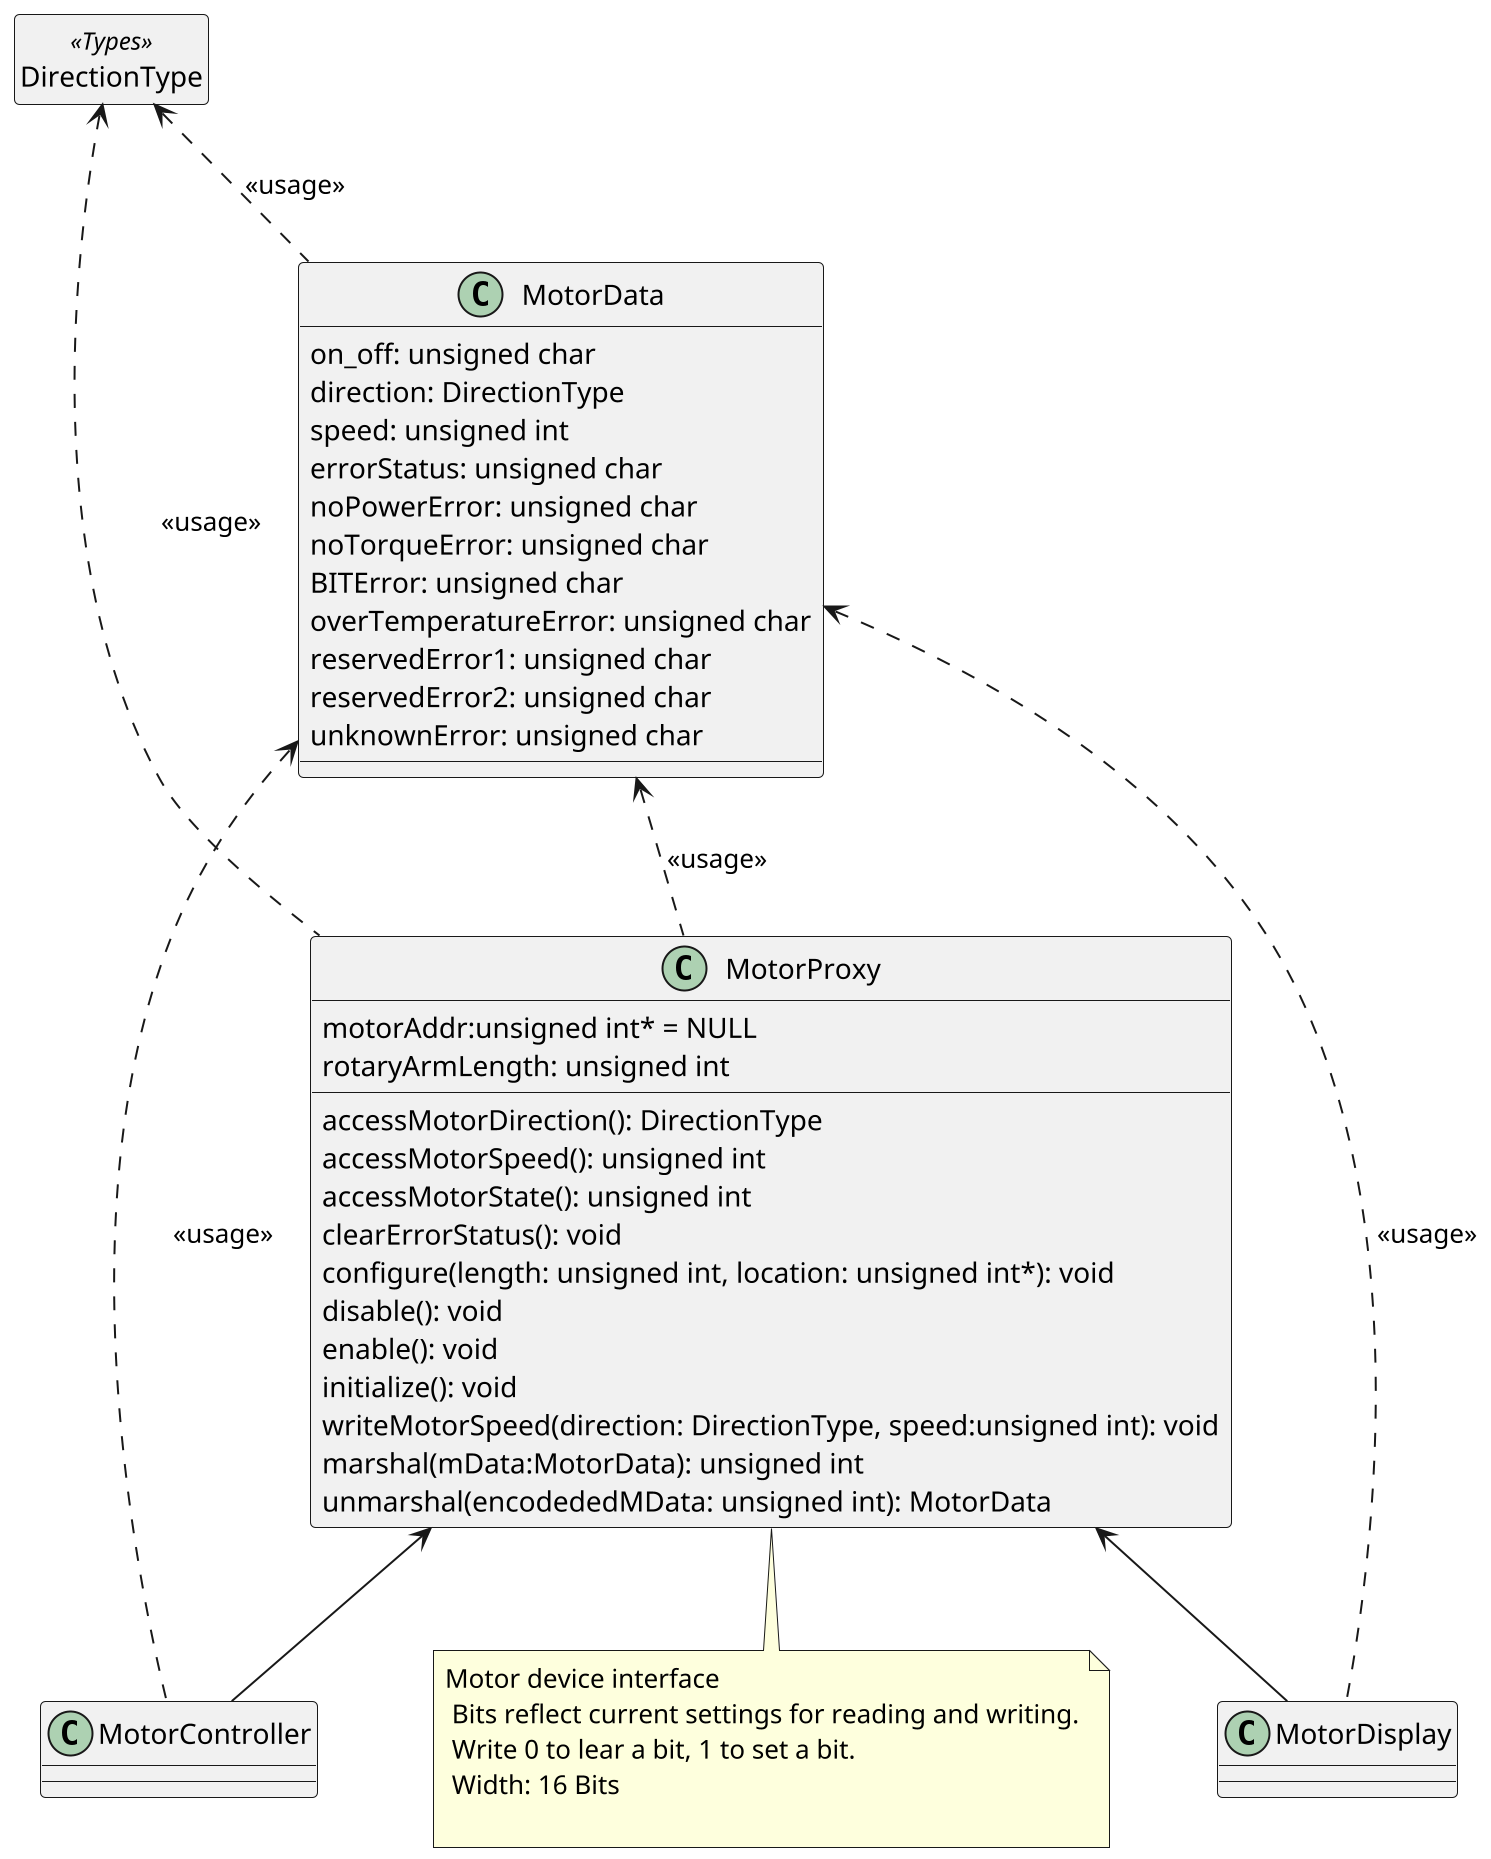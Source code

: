 @startuml  Hardware Proxy Example
scale 2

class MotorProxy{
    motorAddr:unsigned int* = NULL
    rotaryArmLength: unsigned int
    accessMotorDirection(): DirectionType
    accessMotorSpeed(): unsigned int
    accessMotorState(): unsigned int
    clearErrorStatus(): void
    configure(length: unsigned int, location: unsigned int*): void
    disable(): void
    enable(): void
    initialize(): void
    writeMotorSpeed(direction: DirectionType, speed:unsigned int): void
    marshal(mData:MotorData): unsigned int
    unmarshal(encodededMData: unsigned int): MotorData
}
note bottom: Motor device interface\n Bits reflect current settings for reading and writing.\n Write 0 to lear a bit, 1 to set a bit.\n Width: 16 Bits\n


class MotorDisplay {
    
}

class MotorController {
    
}

class MotorData{
    on_off: unsigned char
    direction: DirectionType
    speed: unsigned int
    errorStatus: unsigned char
    noPowerError: unsigned char
    noTorqueError: unsigned char
    BITError: unsigned char
    overTemperatureError: unsigned char
    reservedError1: unsigned char
    reservedError2: unsigned char
    unknownError: unsigned char
}

class DirectionType <<Types>> {

}

hide <<Types>> circle
hide <<Types>> fields
hide <<Types>> methods

MotorProxy <-- MotorDisplay
MotorProxy <-- MotorController 
DirectionType <.. MotorProxy: <<usage>>
DirectionType <.. MotorData: <<usage>>
MotorData <.. MotorProxy : <<usage>>
MotorData <.. MotorController : <<usage>> 
MotorData <.. MotorDisplay: <<usage>>

@enduml